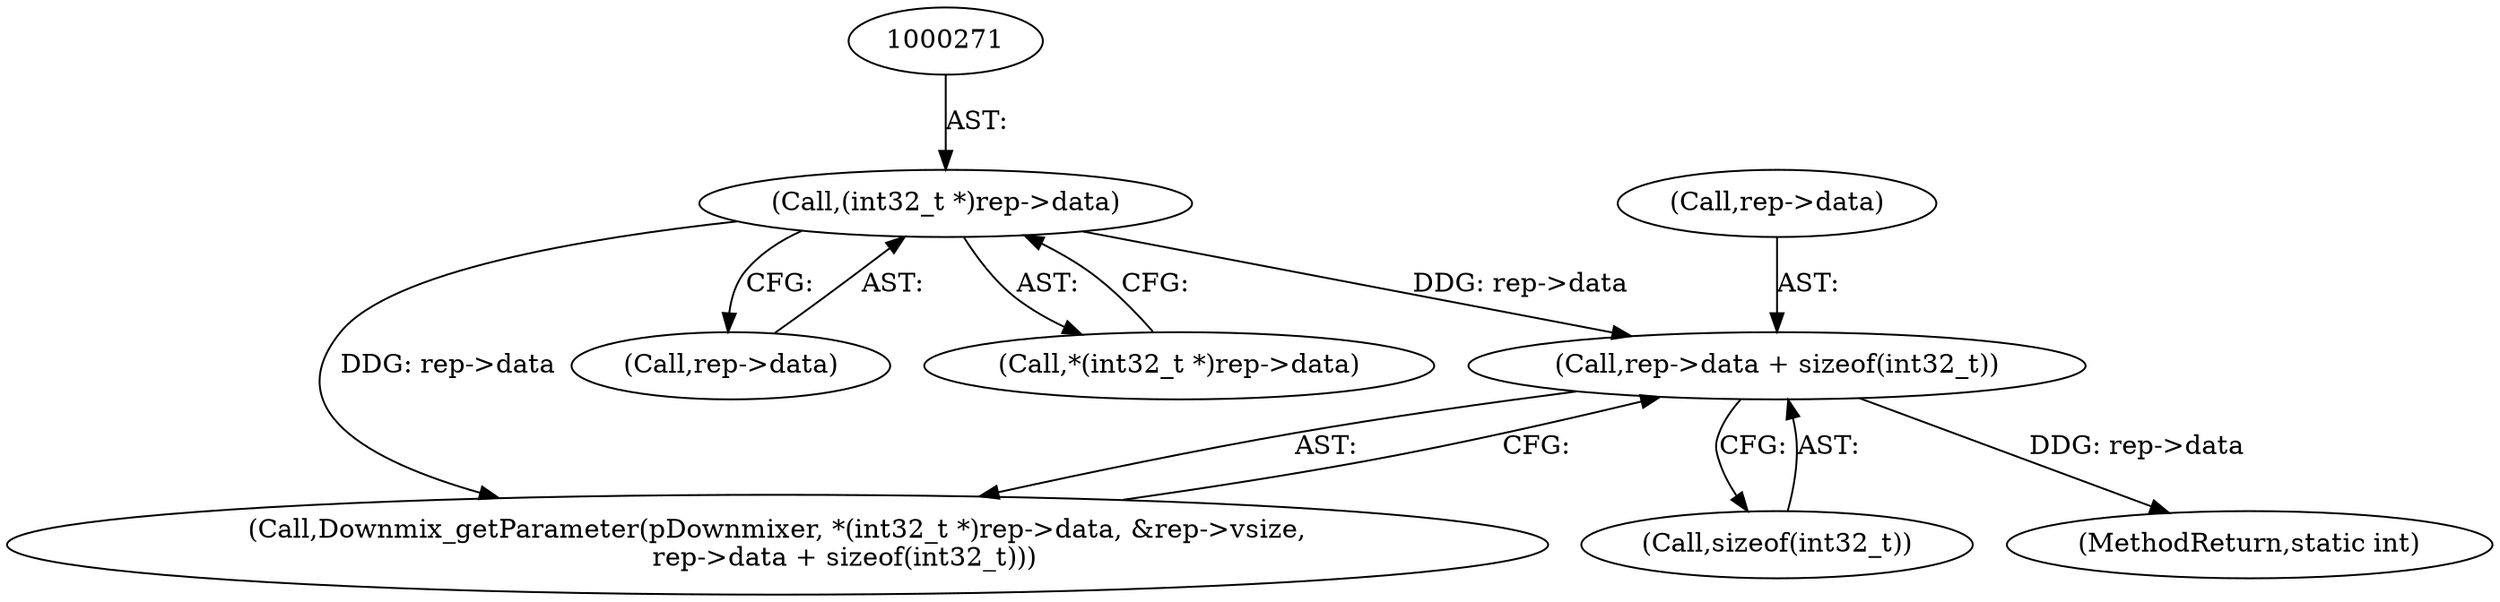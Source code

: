 digraph "0_Android_aeea52da00d210587fb3ed895de3d5f2e0264c88_0@API" {
"1000279" [label="(Call,rep->data + sizeof(int32_t))"];
"1000270" [label="(Call,(int32_t *)rep->data)"];
"1000548" [label="(MethodReturn,static int)"];
"1000280" [label="(Call,rep->data)"];
"1000267" [label="(Call,Downmix_getParameter(pDownmixer, *(int32_t *)rep->data, &rep->vsize,\n                rep->data + sizeof(int32_t)))"];
"1000272" [label="(Call,rep->data)"];
"1000283" [label="(Call,sizeof(int32_t))"];
"1000270" [label="(Call,(int32_t *)rep->data)"];
"1000279" [label="(Call,rep->data + sizeof(int32_t))"];
"1000269" [label="(Call,*(int32_t *)rep->data)"];
"1000279" -> "1000267"  [label="AST: "];
"1000279" -> "1000283"  [label="CFG: "];
"1000280" -> "1000279"  [label="AST: "];
"1000283" -> "1000279"  [label="AST: "];
"1000267" -> "1000279"  [label="CFG: "];
"1000279" -> "1000548"  [label="DDG: rep->data"];
"1000270" -> "1000279"  [label="DDG: rep->data"];
"1000270" -> "1000269"  [label="AST: "];
"1000270" -> "1000272"  [label="CFG: "];
"1000271" -> "1000270"  [label="AST: "];
"1000272" -> "1000270"  [label="AST: "];
"1000269" -> "1000270"  [label="CFG: "];
"1000270" -> "1000267"  [label="DDG: rep->data"];
}
